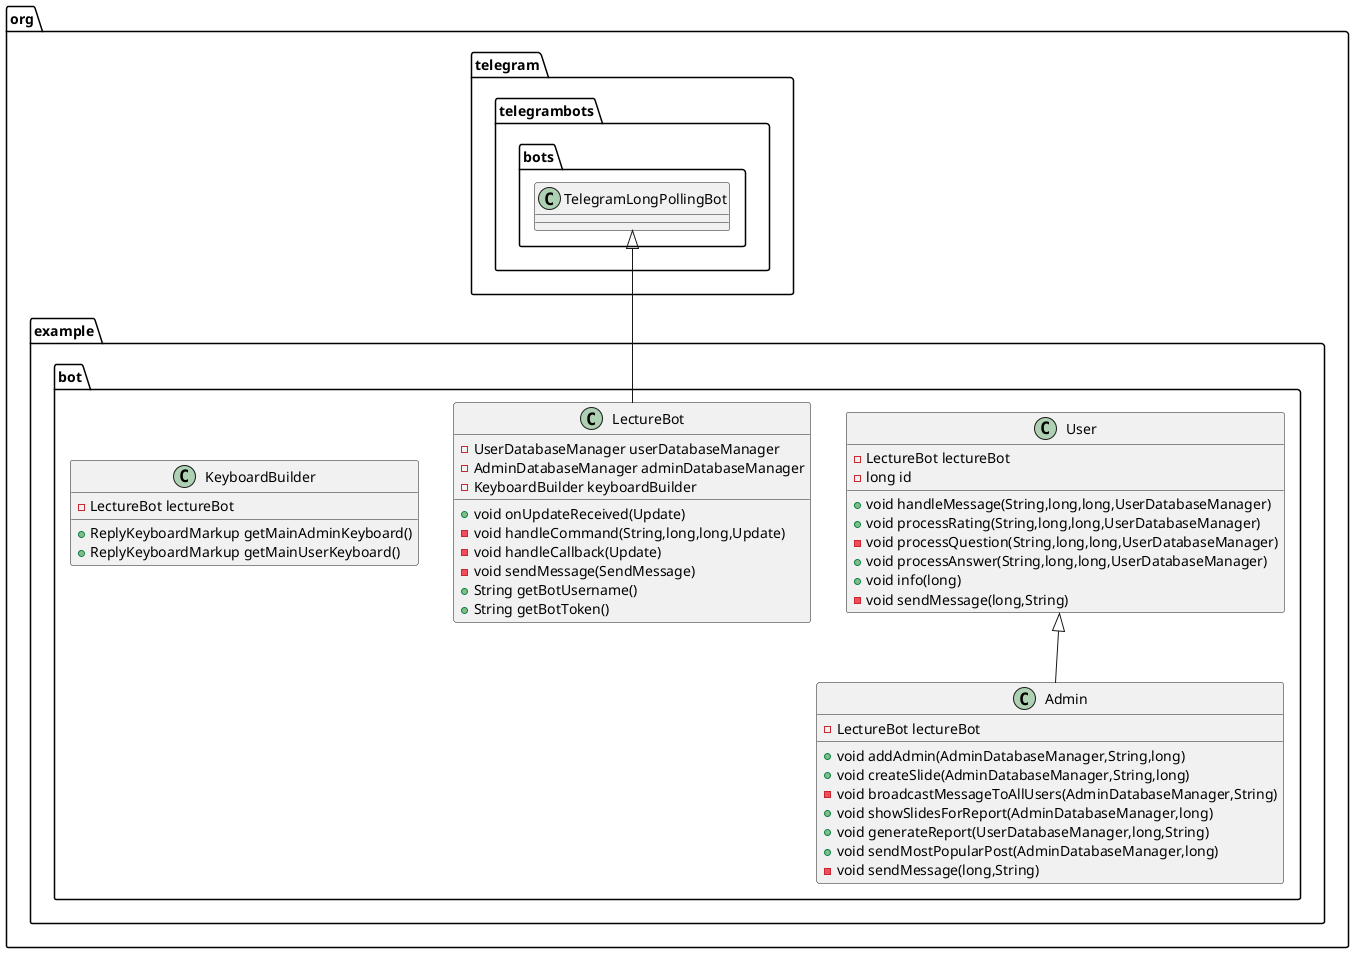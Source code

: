 @startuml
class org.example.bot.User {
- LectureBot lectureBot
- long id
+ void handleMessage(String,long,long,UserDatabaseManager)
+ void processRating(String,long,long,UserDatabaseManager)
- void processQuestion(String,long,long,UserDatabaseManager)
+ void processAnswer(String,long,long,UserDatabaseManager)
+ void info(long)
- void sendMessage(long,String)
}


class org.example.bot.LectureBot {
- UserDatabaseManager userDatabaseManager
- AdminDatabaseManager adminDatabaseManager
- KeyboardBuilder keyboardBuilder
+ void onUpdateReceived(Update)
- void handleCommand(String,long,long,Update)
- void handleCallback(Update)
- void sendMessage(SendMessage)
+ String getBotUsername()
+ String getBotToken()
}


class org.example.bot.Admin {
- LectureBot lectureBot
+ void addAdmin(AdminDatabaseManager,String,long)
+ void createSlide(AdminDatabaseManager,String,long)
- void broadcastMessageToAllUsers(AdminDatabaseManager,String)
+ void showSlidesForReport(AdminDatabaseManager,long)
+ void generateReport(UserDatabaseManager,long,String)
+ void sendMostPopularPost(AdminDatabaseManager,long)
- void sendMessage(long,String)
}


class org.example.bot.KeyboardBuilder {
- LectureBot lectureBot
+ ReplyKeyboardMarkup getMainAdminKeyboard()
+ ReplyKeyboardMarkup getMainUserKeyboard()
}




org.telegram.telegrambots.bots.TelegramLongPollingBot <|-- org.example.bot.LectureBot
org.example.bot.User <|-- org.example.bot.Admin
@enduml